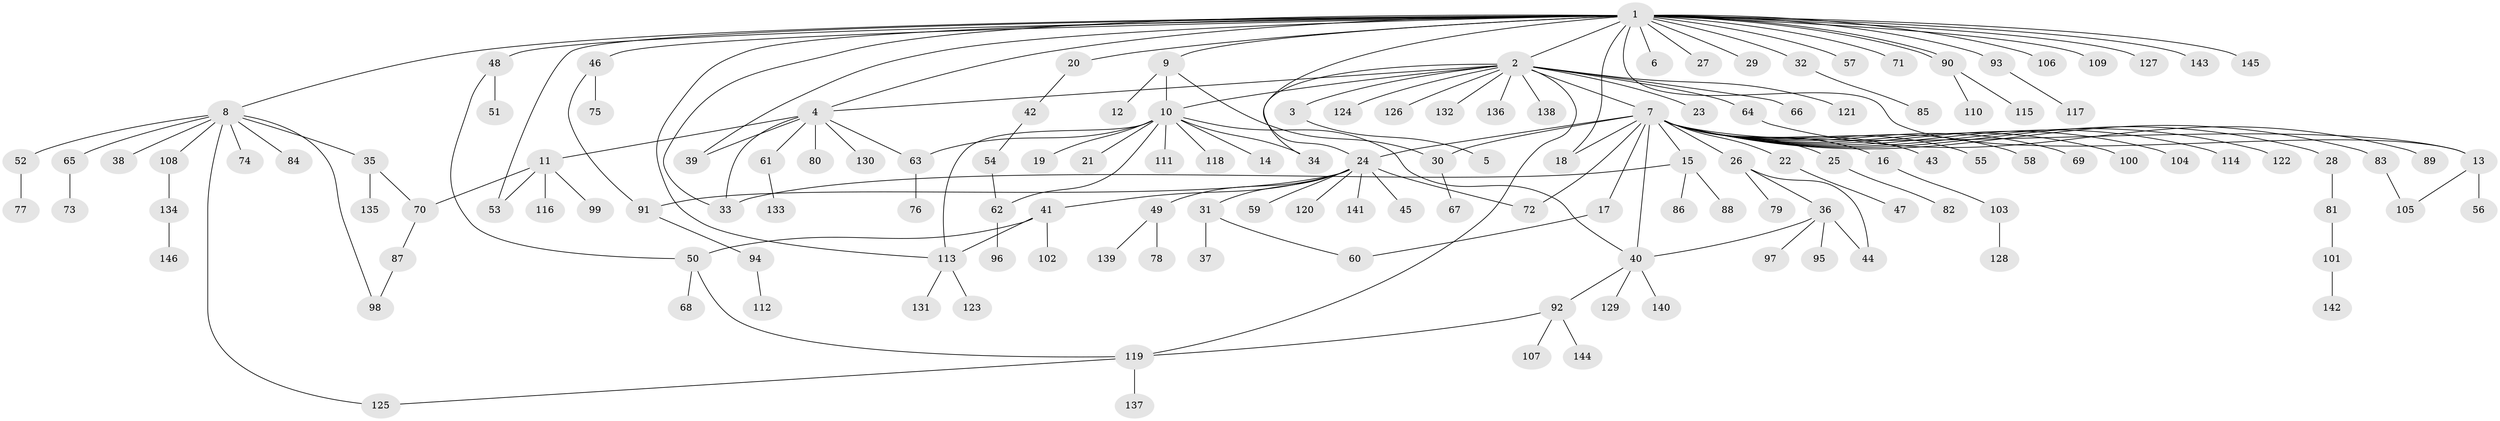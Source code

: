 // Generated by graph-tools (version 1.1) at 2025/48/03/09/25 04:48:02]
// undirected, 146 vertices, 174 edges
graph export_dot {
graph [start="1"]
  node [color=gray90,style=filled];
  1;
  2;
  3;
  4;
  5;
  6;
  7;
  8;
  9;
  10;
  11;
  12;
  13;
  14;
  15;
  16;
  17;
  18;
  19;
  20;
  21;
  22;
  23;
  24;
  25;
  26;
  27;
  28;
  29;
  30;
  31;
  32;
  33;
  34;
  35;
  36;
  37;
  38;
  39;
  40;
  41;
  42;
  43;
  44;
  45;
  46;
  47;
  48;
  49;
  50;
  51;
  52;
  53;
  54;
  55;
  56;
  57;
  58;
  59;
  60;
  61;
  62;
  63;
  64;
  65;
  66;
  67;
  68;
  69;
  70;
  71;
  72;
  73;
  74;
  75;
  76;
  77;
  78;
  79;
  80;
  81;
  82;
  83;
  84;
  85;
  86;
  87;
  88;
  89;
  90;
  91;
  92;
  93;
  94;
  95;
  96;
  97;
  98;
  99;
  100;
  101;
  102;
  103;
  104;
  105;
  106;
  107;
  108;
  109;
  110;
  111;
  112;
  113;
  114;
  115;
  116;
  117;
  118;
  119;
  120;
  121;
  122;
  123;
  124;
  125;
  126;
  127;
  128;
  129;
  130;
  131;
  132;
  133;
  134;
  135;
  136;
  137;
  138;
  139;
  140;
  141;
  142;
  143;
  144;
  145;
  146;
  1 -- 2;
  1 -- 4;
  1 -- 6;
  1 -- 8;
  1 -- 9;
  1 -- 13;
  1 -- 18;
  1 -- 20;
  1 -- 24;
  1 -- 27;
  1 -- 29;
  1 -- 32;
  1 -- 33;
  1 -- 39;
  1 -- 46;
  1 -- 48;
  1 -- 53;
  1 -- 57;
  1 -- 71;
  1 -- 90;
  1 -- 90;
  1 -- 93;
  1 -- 106;
  1 -- 109;
  1 -- 113;
  1 -- 127;
  1 -- 143;
  1 -- 145;
  2 -- 3;
  2 -- 4;
  2 -- 7;
  2 -- 10;
  2 -- 23;
  2 -- 34;
  2 -- 64;
  2 -- 66;
  2 -- 119;
  2 -- 121;
  2 -- 124;
  2 -- 126;
  2 -- 132;
  2 -- 136;
  2 -- 138;
  3 -- 5;
  4 -- 11;
  4 -- 33;
  4 -- 39;
  4 -- 61;
  4 -- 63;
  4 -- 80;
  4 -- 130;
  7 -- 13;
  7 -- 15;
  7 -- 16;
  7 -- 17;
  7 -- 18;
  7 -- 22;
  7 -- 24;
  7 -- 25;
  7 -- 26;
  7 -- 28;
  7 -- 30;
  7 -- 40;
  7 -- 43;
  7 -- 55;
  7 -- 58;
  7 -- 69;
  7 -- 72;
  7 -- 83;
  7 -- 100;
  7 -- 104;
  7 -- 114;
  7 -- 122;
  8 -- 35;
  8 -- 38;
  8 -- 52;
  8 -- 65;
  8 -- 74;
  8 -- 84;
  8 -- 98;
  8 -- 108;
  8 -- 125;
  9 -- 10;
  9 -- 12;
  9 -- 30;
  10 -- 14;
  10 -- 19;
  10 -- 21;
  10 -- 34;
  10 -- 40;
  10 -- 62;
  10 -- 63;
  10 -- 111;
  10 -- 113;
  10 -- 118;
  11 -- 53;
  11 -- 70;
  11 -- 99;
  11 -- 116;
  13 -- 56;
  13 -- 105;
  15 -- 33;
  15 -- 86;
  15 -- 88;
  16 -- 103;
  17 -- 60;
  20 -- 42;
  22 -- 47;
  24 -- 31;
  24 -- 41;
  24 -- 45;
  24 -- 49;
  24 -- 59;
  24 -- 72;
  24 -- 91;
  24 -- 120;
  24 -- 141;
  25 -- 82;
  26 -- 36;
  26 -- 44;
  26 -- 79;
  28 -- 81;
  30 -- 67;
  31 -- 37;
  31 -- 60;
  32 -- 85;
  35 -- 70;
  35 -- 135;
  36 -- 40;
  36 -- 44;
  36 -- 95;
  36 -- 97;
  40 -- 92;
  40 -- 129;
  40 -- 140;
  41 -- 50;
  41 -- 102;
  41 -- 113;
  42 -- 54;
  46 -- 75;
  46 -- 91;
  48 -- 50;
  48 -- 51;
  49 -- 78;
  49 -- 139;
  50 -- 68;
  50 -- 119;
  52 -- 77;
  54 -- 62;
  61 -- 133;
  62 -- 96;
  63 -- 76;
  64 -- 89;
  65 -- 73;
  70 -- 87;
  81 -- 101;
  83 -- 105;
  87 -- 98;
  90 -- 110;
  90 -- 115;
  91 -- 94;
  92 -- 107;
  92 -- 119;
  92 -- 144;
  93 -- 117;
  94 -- 112;
  101 -- 142;
  103 -- 128;
  108 -- 134;
  113 -- 123;
  113 -- 131;
  119 -- 125;
  119 -- 137;
  134 -- 146;
}
